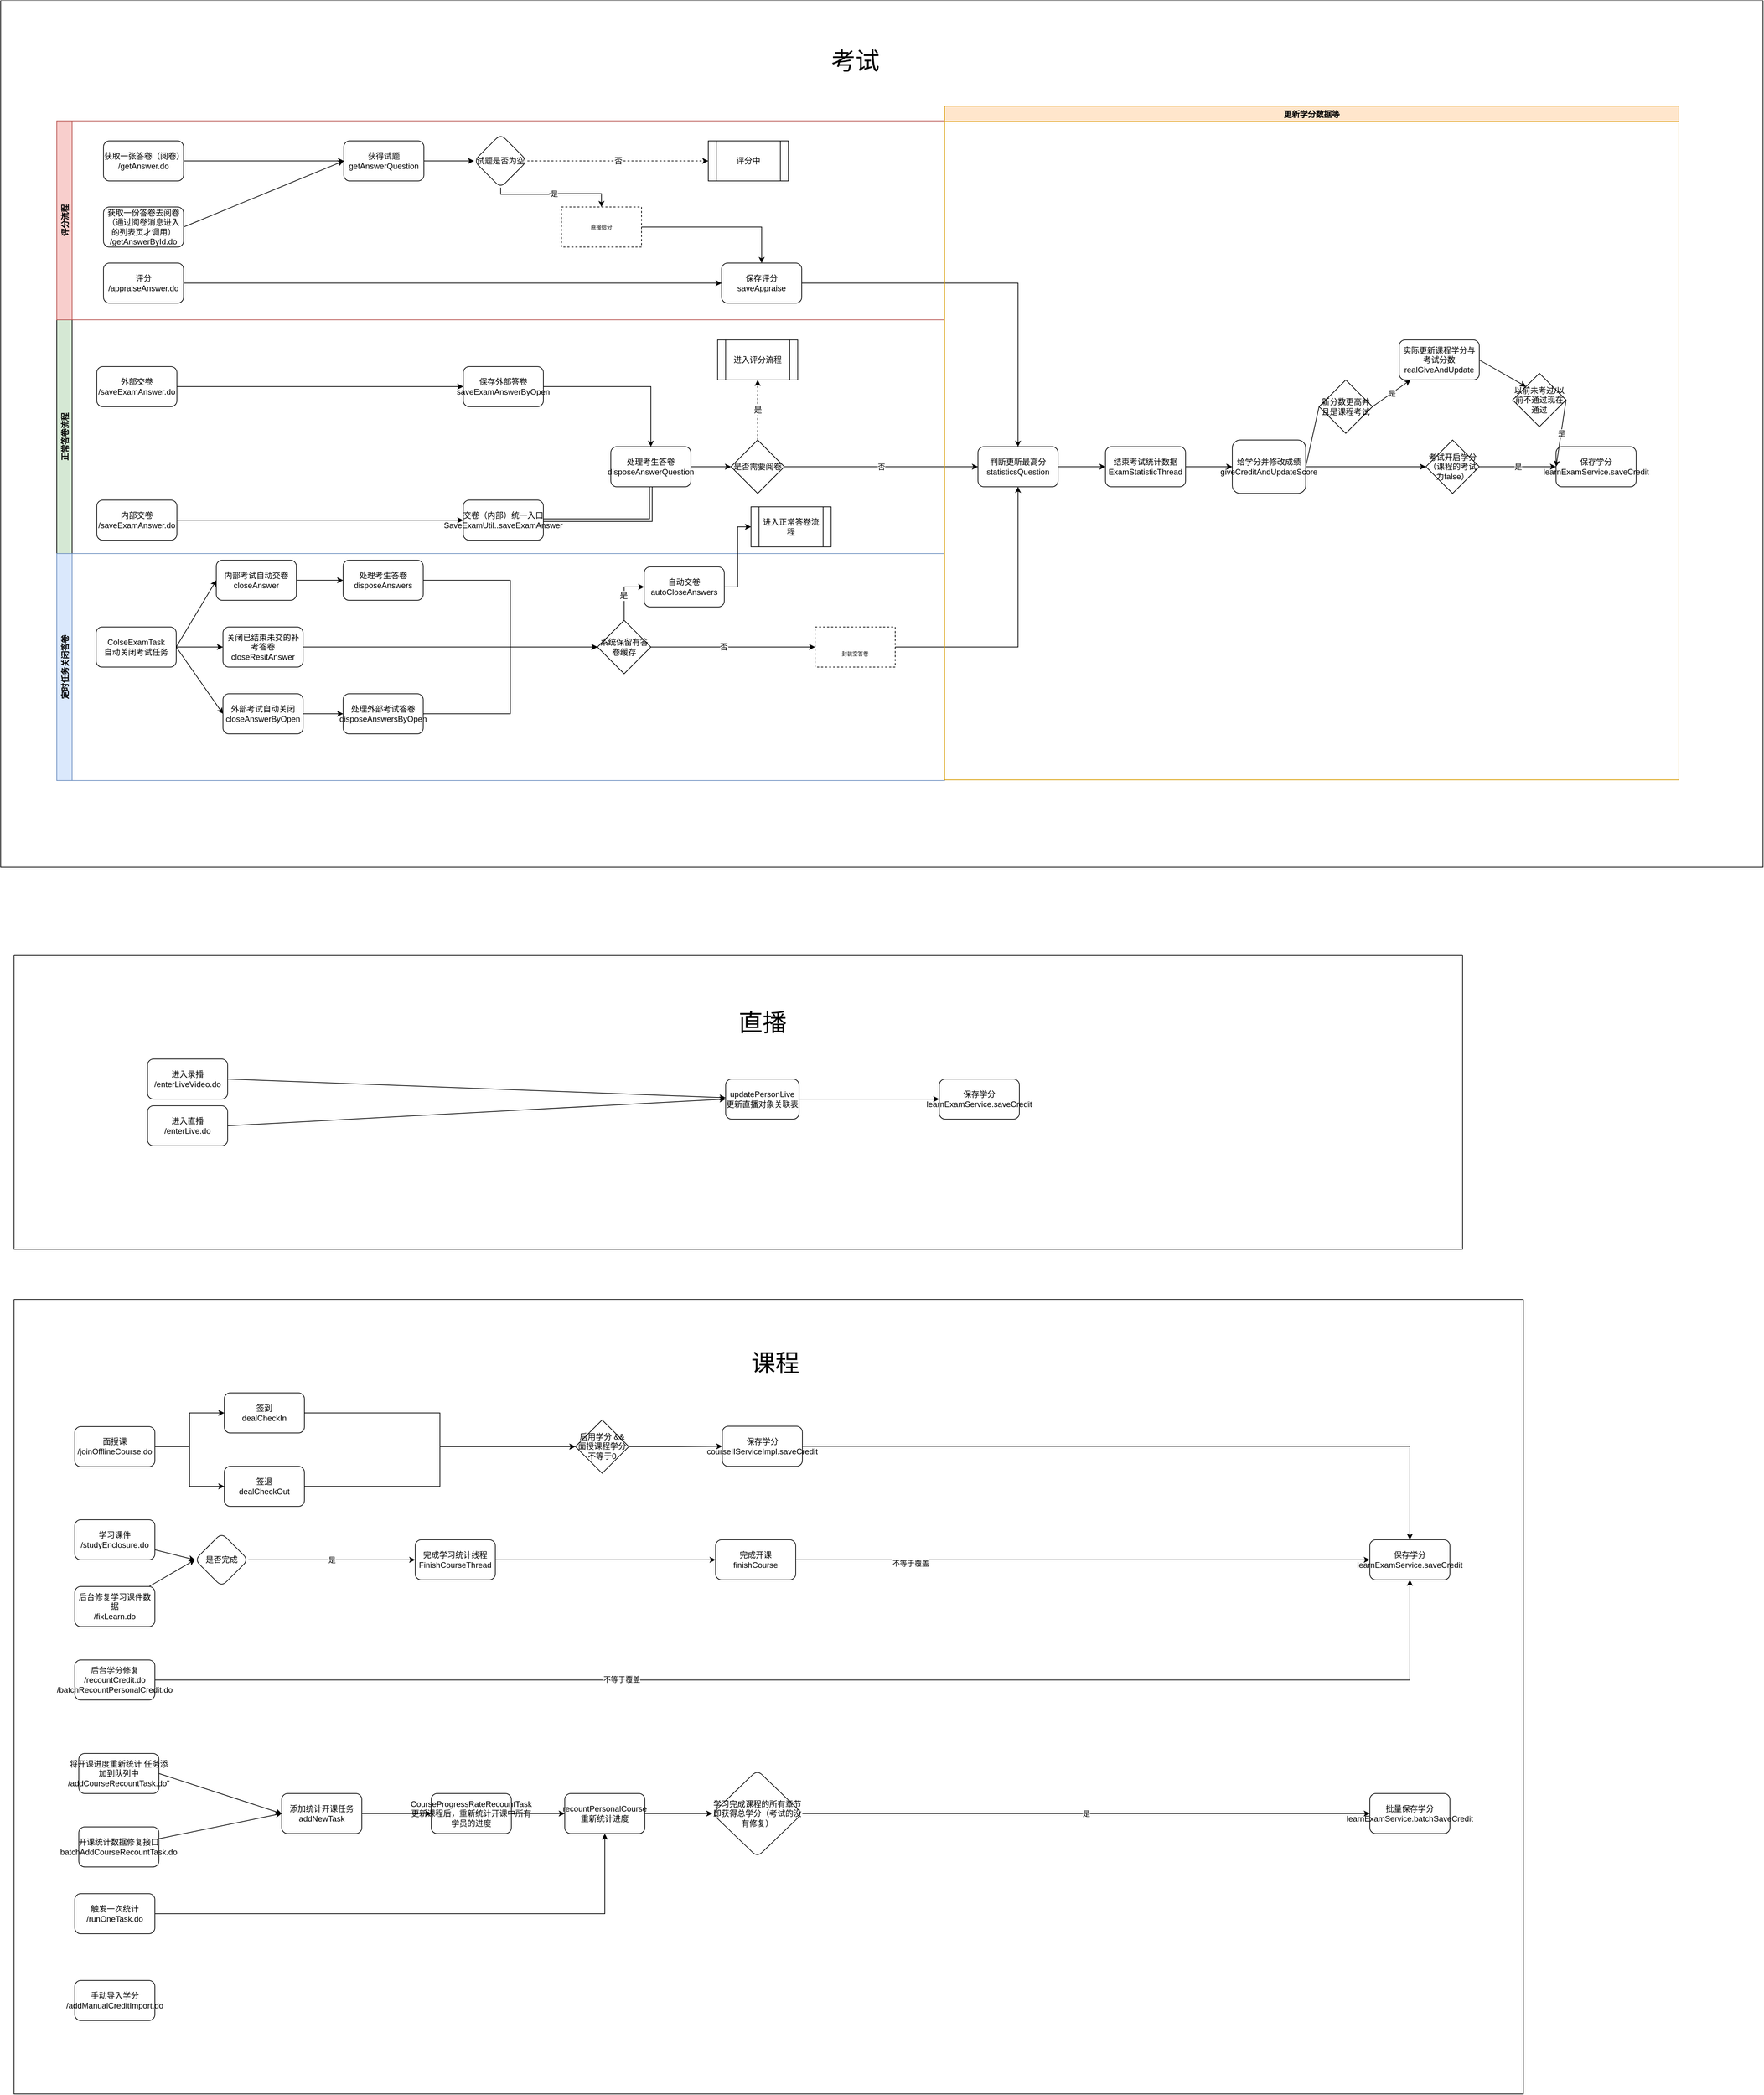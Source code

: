 <mxfile version="20.4.1" type="github">
  <diagram id="C5RBs43oDa-KdzZeNtuy" name="Page-1">
    <mxGraphModel dx="3793" dy="3901" grid="1" gridSize="10" guides="1" tooltips="1" connect="1" arrows="1" fold="1" page="1" pageScale="1" pageWidth="827" pageHeight="1169" math="0" shadow="0">
      <root>
        <mxCell id="WIyWlLk6GJQsqaUBKTNV-0" />
        <mxCell id="WIyWlLk6GJQsqaUBKTNV-1" parent="WIyWlLk6GJQsqaUBKTNV-0" />
        <mxCell id="8mMa-AUoAhSqoS-cGCmm-24" value="" style="swimlane;startSize=0;swimlaneFillColor=default;" vertex="1" parent="WIyWlLk6GJQsqaUBKTNV-1">
          <mxGeometry x="-120" y="-1360" width="2640" height="1298" as="geometry" />
        </mxCell>
        <mxCell id="8mMa-AUoAhSqoS-cGCmm-88" value="正常答卷流程" style="swimlane;horizontal=0;fontSize=12;fillColor=#D5E8D4;" vertex="1" parent="8mMa-AUoAhSqoS-cGCmm-24">
          <mxGeometry x="84" y="478" width="1330" height="350" as="geometry" />
        </mxCell>
        <mxCell id="8mMa-AUoAhSqoS-cGCmm-90" value="内部交卷&lt;br&gt;/saveExamAnswer.do" style="rounded=1;whiteSpace=wrap;html=1;" vertex="1" parent="8mMa-AUoAhSqoS-cGCmm-88">
          <mxGeometry x="60" y="270" width="120" height="60" as="geometry" />
        </mxCell>
        <mxCell id="8mMa-AUoAhSqoS-cGCmm-107" style="edgeStyle=orthogonalEdgeStyle;rounded=0;orthogonalLoop=1;jettySize=auto;html=1;entryX=0.5;entryY=1;entryDx=0;entryDy=0;fontSize=12;shape=link;" edge="1" parent="8mMa-AUoAhSqoS-cGCmm-88" source="8mMa-AUoAhSqoS-cGCmm-91" target="8mMa-AUoAhSqoS-cGCmm-93">
          <mxGeometry relative="1" as="geometry" />
        </mxCell>
        <mxCell id="8mMa-AUoAhSqoS-cGCmm-91" value="交卷（内部）统一入口&lt;br&gt;SaveExamUtil..saveExamAnswer" style="whiteSpace=wrap;html=1;rounded=1;" vertex="1" parent="8mMa-AUoAhSqoS-cGCmm-88">
          <mxGeometry x="609" y="270" width="120" height="60" as="geometry" />
        </mxCell>
        <mxCell id="8mMa-AUoAhSqoS-cGCmm-92" value="" style="edgeStyle=none;rounded=0;orthogonalLoop=1;jettySize=auto;html=1;" edge="1" parent="8mMa-AUoAhSqoS-cGCmm-88" source="8mMa-AUoAhSqoS-cGCmm-90" target="8mMa-AUoAhSqoS-cGCmm-91">
          <mxGeometry relative="1" as="geometry" />
        </mxCell>
        <mxCell id="8mMa-AUoAhSqoS-cGCmm-93" value="处理考生答卷&lt;br&gt;disposeAnswerQuestion" style="whiteSpace=wrap;html=1;rounded=1;" vertex="1" parent="8mMa-AUoAhSqoS-cGCmm-88">
          <mxGeometry x="830" y="190" width="120" height="60" as="geometry" />
        </mxCell>
        <mxCell id="8mMa-AUoAhSqoS-cGCmm-97" value="是否需要阅卷" style="rhombus;whiteSpace=wrap;html=1;" vertex="1" parent="8mMa-AUoAhSqoS-cGCmm-88">
          <mxGeometry x="1010" y="180" width="80" height="80" as="geometry" />
        </mxCell>
        <mxCell id="8mMa-AUoAhSqoS-cGCmm-98" style="edgeStyle=none;rounded=0;orthogonalLoop=1;jettySize=auto;html=1;exitX=1;exitY=0.5;exitDx=0;exitDy=0;entryX=0;entryY=0.5;entryDx=0;entryDy=0;" edge="1" parent="8mMa-AUoAhSqoS-cGCmm-88" source="8mMa-AUoAhSqoS-cGCmm-93" target="8mMa-AUoAhSqoS-cGCmm-97">
          <mxGeometry relative="1" as="geometry" />
        </mxCell>
        <mxCell id="8mMa-AUoAhSqoS-cGCmm-99" style="edgeStyle=orthogonalEdgeStyle;rounded=0;orthogonalLoop=1;jettySize=auto;html=1;exitX=1;exitY=0.5;exitDx=0;exitDy=0;entryX=0.5;entryY=0;entryDx=0;entryDy=0;fontSize=36;" edge="1" parent="8mMa-AUoAhSqoS-cGCmm-88" source="8mMa-AUoAhSqoS-cGCmm-100" target="8mMa-AUoAhSqoS-cGCmm-93">
          <mxGeometry relative="1" as="geometry" />
        </mxCell>
        <mxCell id="8mMa-AUoAhSqoS-cGCmm-100" value="保存外部答卷&lt;br&gt;saveExamAnswerByOpen" style="whiteSpace=wrap;html=1;rounded=1;" vertex="1" parent="8mMa-AUoAhSqoS-cGCmm-88">
          <mxGeometry x="609" y="70" width="120" height="60" as="geometry" />
        </mxCell>
        <mxCell id="8mMa-AUoAhSqoS-cGCmm-101" style="edgeStyle=orthogonalEdgeStyle;rounded=0;orthogonalLoop=1;jettySize=auto;html=1;exitX=1;exitY=0.5;exitDx=0;exitDy=0;entryX=0;entryY=0.5;entryDx=0;entryDy=0;fontSize=36;" edge="1" parent="8mMa-AUoAhSqoS-cGCmm-88" source="8mMa-AUoAhSqoS-cGCmm-102" target="8mMa-AUoAhSqoS-cGCmm-100">
          <mxGeometry relative="1" as="geometry" />
        </mxCell>
        <mxCell id="8mMa-AUoAhSqoS-cGCmm-102" value="外部交卷&lt;br&gt;/saveExamAnswer.do" style="rounded=1;whiteSpace=wrap;html=1;" vertex="1" parent="8mMa-AUoAhSqoS-cGCmm-88">
          <mxGeometry x="60" y="70" width="120" height="60" as="geometry" />
        </mxCell>
        <mxCell id="8mMa-AUoAhSqoS-cGCmm-106" value="进入评分流程" style="shape=process;whiteSpace=wrap;html=1;backgroundOutline=1;" vertex="1" parent="8mMa-AUoAhSqoS-cGCmm-88">
          <mxGeometry x="990" y="30" width="120" height="60" as="geometry" />
        </mxCell>
        <mxCell id="8mMa-AUoAhSqoS-cGCmm-96" value="是" style="edgeStyle=orthogonalEdgeStyle;rounded=0;orthogonalLoop=1;jettySize=auto;html=1;fontSize=12;dashed=1;" edge="1" parent="8mMa-AUoAhSqoS-cGCmm-88" source="8mMa-AUoAhSqoS-cGCmm-97" target="8mMa-AUoAhSqoS-cGCmm-106">
          <mxGeometry relative="1" as="geometry" />
        </mxCell>
        <mxCell id="8mMa-AUoAhSqoS-cGCmm-157" value="进入正常答卷流程" style="shape=process;whiteSpace=wrap;html=1;backgroundOutline=1;fontSize=12;" vertex="1" parent="8mMa-AUoAhSqoS-cGCmm-88">
          <mxGeometry x="1040" y="280" width="120" height="60" as="geometry" />
        </mxCell>
        <mxCell id="8mMa-AUoAhSqoS-cGCmm-89" value="判断更新最高分&lt;br&gt;statisticsQuestion" style="whiteSpace=wrap;html=1;rounded=1;" vertex="1" parent="8mMa-AUoAhSqoS-cGCmm-24">
          <mxGeometry x="1464" y="668" width="120" height="60" as="geometry" />
        </mxCell>
        <mxCell id="8mMa-AUoAhSqoS-cGCmm-95" value="否" style="rounded=0;orthogonalLoop=1;jettySize=auto;html=1;entryX=0;entryY=0.5;entryDx=0;entryDy=0;exitX=1;exitY=0.5;exitDx=0;exitDy=0;" edge="1" parent="8mMa-AUoAhSqoS-cGCmm-24" source="8mMa-AUoAhSqoS-cGCmm-97" target="8mMa-AUoAhSqoS-cGCmm-89">
          <mxGeometry relative="1" as="geometry">
            <mxPoint x="1224" y="1914" as="sourcePoint" />
          </mxGeometry>
        </mxCell>
        <mxCell id="8mMa-AUoAhSqoS-cGCmm-109" value="评分流程" style="swimlane;horizontal=0;fontSize=12;fillColor=#f8cecc;strokeColor=#b85450;" vertex="1" parent="8mMa-AUoAhSqoS-cGCmm-24">
          <mxGeometry x="84" y="180" width="1330" height="298" as="geometry" />
        </mxCell>
        <mxCell id="8mMa-AUoAhSqoS-cGCmm-118" value="获得试题getAnswerQuestion" style="rounded=1;whiteSpace=wrap;html=1;" vertex="1" parent="8mMa-AUoAhSqoS-cGCmm-109">
          <mxGeometry x="430" y="30" width="120" height="60" as="geometry" />
        </mxCell>
        <mxCell id="8mMa-AUoAhSqoS-cGCmm-121" value="试题是否为空" style="rhombus;whiteSpace=wrap;html=1;rounded=1;" vertex="1" parent="8mMa-AUoAhSqoS-cGCmm-109">
          <mxGeometry x="625" y="20" width="80" height="80" as="geometry" />
        </mxCell>
        <mxCell id="8mMa-AUoAhSqoS-cGCmm-122" value="" style="edgeStyle=none;rounded=0;orthogonalLoop=1;jettySize=auto;html=1;" edge="1" parent="8mMa-AUoAhSqoS-cGCmm-109" source="8mMa-AUoAhSqoS-cGCmm-118" target="8mMa-AUoAhSqoS-cGCmm-121">
          <mxGeometry relative="1" as="geometry" />
        </mxCell>
        <mxCell id="8mMa-AUoAhSqoS-cGCmm-126" value="评分&lt;br&gt;/appraiseAnswer.do" style="rounded=1;whiteSpace=wrap;html=1;" vertex="1" parent="8mMa-AUoAhSqoS-cGCmm-109">
          <mxGeometry x="70" y="213" width="120" height="60" as="geometry" />
        </mxCell>
        <mxCell id="8mMa-AUoAhSqoS-cGCmm-117" value="获取一份答卷去阅卷（通过阅卷消息进入的列表页才调用）&#xa;/getAnswerById.do" style="whiteSpace=wrap;html=1;rounded=1;glass=0;strokeWidth=1;shadow=0;" vertex="1" parent="8mMa-AUoAhSqoS-cGCmm-109">
          <mxGeometry x="70" y="129" width="120" height="60" as="geometry" />
        </mxCell>
        <mxCell id="8mMa-AUoAhSqoS-cGCmm-120" style="edgeStyle=none;rounded=0;orthogonalLoop=1;jettySize=auto;html=1;exitX=1;exitY=0.5;exitDx=0;exitDy=0;entryX=0;entryY=0.5;entryDx=0;entryDy=0;" edge="1" parent="8mMa-AUoAhSqoS-cGCmm-109" source="8mMa-AUoAhSqoS-cGCmm-117" target="8mMa-AUoAhSqoS-cGCmm-118">
          <mxGeometry relative="1" as="geometry">
            <mxPoint x="676" y="1219" as="targetPoint" />
          </mxGeometry>
        </mxCell>
        <mxCell id="8mMa-AUoAhSqoS-cGCmm-116" value="&lt;div&gt;获取一张答卷（阅卷）&lt;/div&gt;&lt;div&gt;/getAnswer.do&lt;/div&gt;" style="whiteSpace=wrap;html=1;rounded=1;glass=0;strokeWidth=1;shadow=0;" vertex="1" parent="8mMa-AUoAhSqoS-cGCmm-109">
          <mxGeometry x="70" y="30" width="120" height="60" as="geometry" />
        </mxCell>
        <mxCell id="8mMa-AUoAhSqoS-cGCmm-119" style="edgeStyle=none;rounded=0;orthogonalLoop=1;jettySize=auto;html=1;entryX=0;entryY=0.5;entryDx=0;entryDy=0;" edge="1" parent="8mMa-AUoAhSqoS-cGCmm-109" source="8mMa-AUoAhSqoS-cGCmm-116" target="8mMa-AUoAhSqoS-cGCmm-118">
          <mxGeometry relative="1" as="geometry" />
        </mxCell>
        <mxCell id="8mMa-AUoAhSqoS-cGCmm-129" value="评分中" style="shape=process;whiteSpace=wrap;html=1;backgroundOutline=1;fontSize=12;" vertex="1" parent="8mMa-AUoAhSqoS-cGCmm-109">
          <mxGeometry x="976" y="30" width="120" height="60" as="geometry" />
        </mxCell>
        <mxCell id="8mMa-AUoAhSqoS-cGCmm-128" value="否" style="edgeStyle=orthogonalEdgeStyle;rounded=0;orthogonalLoop=1;jettySize=auto;html=1;exitX=1;exitY=0.5;exitDx=0;exitDy=0;fontSize=12;dashed=1;" edge="1" parent="8mMa-AUoAhSqoS-cGCmm-109" source="8mMa-AUoAhSqoS-cGCmm-121" target="8mMa-AUoAhSqoS-cGCmm-129">
          <mxGeometry relative="1" as="geometry">
            <mxPoint x="600" y="149" as="targetPoint" />
          </mxGeometry>
        </mxCell>
        <mxCell id="8mMa-AUoAhSqoS-cGCmm-123" value="保存评分saveAppraise" style="whiteSpace=wrap;html=1;rounded=1;" vertex="1" parent="8mMa-AUoAhSqoS-cGCmm-109">
          <mxGeometry x="996" y="213" width="120" height="60" as="geometry" />
        </mxCell>
        <mxCell id="8mMa-AUoAhSqoS-cGCmm-124" value="是" style="edgeStyle=orthogonalEdgeStyle;rounded=0;orthogonalLoop=1;jettySize=auto;html=1;exitX=0.5;exitY=1;exitDx=0;exitDy=0;entryX=0.5;entryY=0;entryDx=0;entryDy=0;" edge="1" parent="8mMa-AUoAhSqoS-cGCmm-109" source="8mMa-AUoAhSqoS-cGCmm-121" target="8mMa-AUoAhSqoS-cGCmm-187">
          <mxGeometry relative="1" as="geometry">
            <Array as="points">
              <mxPoint x="665" y="110" />
              <mxPoint x="738" y="110" />
              <mxPoint x="830" y="109" />
            </Array>
          </mxGeometry>
        </mxCell>
        <mxCell id="8mMa-AUoAhSqoS-cGCmm-125" style="edgeStyle=none;rounded=0;orthogonalLoop=1;jettySize=auto;html=1;exitX=1;exitY=0.5;exitDx=0;exitDy=0;entryX=0;entryY=0.5;entryDx=0;entryDy=0;" edge="1" parent="8mMa-AUoAhSqoS-cGCmm-109" source="8mMa-AUoAhSqoS-cGCmm-126" target="8mMa-AUoAhSqoS-cGCmm-123">
          <mxGeometry relative="1" as="geometry" />
        </mxCell>
        <mxCell id="8mMa-AUoAhSqoS-cGCmm-191" style="edgeStyle=orthogonalEdgeStyle;rounded=0;orthogonalLoop=1;jettySize=auto;html=1;exitX=1;exitY=0.5;exitDx=0;exitDy=0;entryX=0.5;entryY=0;entryDx=0;entryDy=0;fontSize=8;" edge="1" parent="8mMa-AUoAhSqoS-cGCmm-109" source="8mMa-AUoAhSqoS-cGCmm-187" target="8mMa-AUoAhSqoS-cGCmm-123">
          <mxGeometry relative="1" as="geometry" />
        </mxCell>
        <mxCell id="8mMa-AUoAhSqoS-cGCmm-187" value="直接给分" style="rounded=0;whiteSpace=wrap;html=1;fontSize=8;dashed=1;" vertex="1" parent="8mMa-AUoAhSqoS-cGCmm-109">
          <mxGeometry x="756" y="129" width="120" height="60" as="geometry" />
        </mxCell>
        <mxCell id="8mMa-AUoAhSqoS-cGCmm-131" style="edgeStyle=orthogonalEdgeStyle;rounded=0;orthogonalLoop=1;jettySize=auto;html=1;exitX=1;exitY=0.5;exitDx=0;exitDy=0;entryX=0.5;entryY=0;entryDx=0;entryDy=0;fontSize=12;" edge="1" parent="8mMa-AUoAhSqoS-cGCmm-24" source="8mMa-AUoAhSqoS-cGCmm-123" target="8mMa-AUoAhSqoS-cGCmm-89">
          <mxGeometry relative="1" as="geometry" />
        </mxCell>
        <mxCell id="8mMa-AUoAhSqoS-cGCmm-132" value="定时任务关闭答卷" style="swimlane;horizontal=0;fontSize=12;fillColor=#dae8fc;strokeColor=#6c8ebf;" vertex="1" parent="8mMa-AUoAhSqoS-cGCmm-24">
          <mxGeometry x="84" y="828" width="1330" height="340" as="geometry" />
        </mxCell>
        <mxCell id="8mMa-AUoAhSqoS-cGCmm-133" value="关闭已结束未交的补考答卷&lt;br&gt;closeResitAnswer" style="rounded=1;whiteSpace=wrap;html=1;" vertex="1" parent="8mMa-AUoAhSqoS-cGCmm-132">
          <mxGeometry x="249" y="110" width="120" height="60" as="geometry" />
        </mxCell>
        <mxCell id="8mMa-AUoAhSqoS-cGCmm-134" style="edgeStyle=none;rounded=0;orthogonalLoop=1;jettySize=auto;html=1;exitX=1;exitY=0.5;exitDx=0;exitDy=0;" edge="1" parent="8mMa-AUoAhSqoS-cGCmm-132" source="8mMa-AUoAhSqoS-cGCmm-135" target="8mMa-AUoAhSqoS-cGCmm-133">
          <mxGeometry relative="1" as="geometry" />
        </mxCell>
        <mxCell id="8mMa-AUoAhSqoS-cGCmm-135" value="ColseExamTask&lt;br&gt;自动关闭考试任务" style="rounded=1;whiteSpace=wrap;html=1;" vertex="1" parent="8mMa-AUoAhSqoS-cGCmm-132">
          <mxGeometry x="59" y="110" width="120" height="60" as="geometry" />
        </mxCell>
        <mxCell id="8mMa-AUoAhSqoS-cGCmm-136" value="内部考试自动交卷&lt;br&gt;closeAnswer" style="rounded=1;whiteSpace=wrap;html=1;" vertex="1" parent="8mMa-AUoAhSqoS-cGCmm-132">
          <mxGeometry x="239" y="10" width="120" height="60" as="geometry" />
        </mxCell>
        <mxCell id="8mMa-AUoAhSqoS-cGCmm-137" style="edgeStyle=none;rounded=0;orthogonalLoop=1;jettySize=auto;html=1;exitX=1;exitY=0.5;exitDx=0;exitDy=0;entryX=0;entryY=0.5;entryDx=0;entryDy=0;" edge="1" parent="8mMa-AUoAhSqoS-cGCmm-132" source="8mMa-AUoAhSqoS-cGCmm-135" target="8mMa-AUoAhSqoS-cGCmm-136">
          <mxGeometry relative="1" as="geometry" />
        </mxCell>
        <mxCell id="8mMa-AUoAhSqoS-cGCmm-138" value="处理考生答卷&lt;br&gt;disposeAnswers" style="whiteSpace=wrap;html=1;rounded=1;" vertex="1" parent="8mMa-AUoAhSqoS-cGCmm-132">
          <mxGeometry x="429" y="10" width="120" height="60" as="geometry" />
        </mxCell>
        <mxCell id="8mMa-AUoAhSqoS-cGCmm-139" value="" style="edgeStyle=orthogonalEdgeStyle;rounded=0;orthogonalLoop=1;jettySize=auto;html=1;" edge="1" parent="8mMa-AUoAhSqoS-cGCmm-132" source="8mMa-AUoAhSqoS-cGCmm-136" target="8mMa-AUoAhSqoS-cGCmm-138">
          <mxGeometry relative="1" as="geometry" />
        </mxCell>
        <mxCell id="8mMa-AUoAhSqoS-cGCmm-140" value="外部考试自动关闭&lt;br&gt;closeAnswerByOpen" style="rounded=1;whiteSpace=wrap;html=1;" vertex="1" parent="8mMa-AUoAhSqoS-cGCmm-132">
          <mxGeometry x="249" y="210" width="120" height="60" as="geometry" />
        </mxCell>
        <mxCell id="8mMa-AUoAhSqoS-cGCmm-141" style="rounded=0;orthogonalLoop=1;jettySize=auto;html=1;exitX=1;exitY=0.5;exitDx=0;exitDy=0;entryX=0;entryY=0.5;entryDx=0;entryDy=0;" edge="1" parent="8mMa-AUoAhSqoS-cGCmm-132" source="8mMa-AUoAhSqoS-cGCmm-135" target="8mMa-AUoAhSqoS-cGCmm-140">
          <mxGeometry relative="1" as="geometry" />
        </mxCell>
        <mxCell id="8mMa-AUoAhSqoS-cGCmm-142" value="处理外部考试答卷&lt;br&gt;disposeAnswersByOpen" style="whiteSpace=wrap;html=1;rounded=1;" vertex="1" parent="8mMa-AUoAhSqoS-cGCmm-132">
          <mxGeometry x="429" y="210" width="120" height="60" as="geometry" />
        </mxCell>
        <mxCell id="8mMa-AUoAhSqoS-cGCmm-143" value="" style="edgeStyle=none;rounded=0;orthogonalLoop=1;jettySize=auto;html=1;" edge="1" parent="8mMa-AUoAhSqoS-cGCmm-132" source="8mMa-AUoAhSqoS-cGCmm-140" target="8mMa-AUoAhSqoS-cGCmm-142">
          <mxGeometry relative="1" as="geometry" />
        </mxCell>
        <mxCell id="8mMa-AUoAhSqoS-cGCmm-153" style="edgeStyle=orthogonalEdgeStyle;rounded=0;orthogonalLoop=1;jettySize=auto;html=1;exitX=0.5;exitY=0;exitDx=0;exitDy=0;entryX=0;entryY=0.5;entryDx=0;entryDy=0;fontSize=12;" edge="1" parent="8mMa-AUoAhSqoS-cGCmm-132" source="8mMa-AUoAhSqoS-cGCmm-144" target="8mMa-AUoAhSqoS-cGCmm-150">
          <mxGeometry relative="1" as="geometry" />
        </mxCell>
        <mxCell id="8mMa-AUoAhSqoS-cGCmm-154" value="是" style="edgeLabel;html=1;align=center;verticalAlign=middle;resizable=0;points=[];fontSize=12;" vertex="1" connectable="0" parent="8mMa-AUoAhSqoS-cGCmm-153">
          <mxGeometry x="-0.08" y="2" relative="1" as="geometry">
            <mxPoint x="1" as="offset" />
          </mxGeometry>
        </mxCell>
        <mxCell id="8mMa-AUoAhSqoS-cGCmm-144" value="系统保留有答卷缓存" style="rhombus;whiteSpace=wrap;html=1;" vertex="1" parent="8mMa-AUoAhSqoS-cGCmm-132">
          <mxGeometry x="810" y="100" width="80" height="80" as="geometry" />
        </mxCell>
        <mxCell id="8mMa-AUoAhSqoS-cGCmm-145" style="edgeStyle=orthogonalEdgeStyle;rounded=0;orthogonalLoop=1;jettySize=auto;html=1;exitX=1;exitY=0.5;exitDx=0;exitDy=0;entryX=0;entryY=0.5;entryDx=0;entryDy=0;" edge="1" parent="8mMa-AUoAhSqoS-cGCmm-132" source="8mMa-AUoAhSqoS-cGCmm-133" target="8mMa-AUoAhSqoS-cGCmm-144">
          <mxGeometry relative="1" as="geometry" />
        </mxCell>
        <mxCell id="8mMa-AUoAhSqoS-cGCmm-146" style="edgeStyle=orthogonalEdgeStyle;rounded=0;orthogonalLoop=1;jettySize=auto;html=1;entryX=0;entryY=0.5;entryDx=0;entryDy=0;" edge="1" parent="8mMa-AUoAhSqoS-cGCmm-132" source="8mMa-AUoAhSqoS-cGCmm-138" target="8mMa-AUoAhSqoS-cGCmm-144">
          <mxGeometry relative="1" as="geometry" />
        </mxCell>
        <mxCell id="8mMa-AUoAhSqoS-cGCmm-147" style="edgeStyle=orthogonalEdgeStyle;rounded=0;orthogonalLoop=1;jettySize=auto;html=1;exitX=1;exitY=0.5;exitDx=0;exitDy=0;entryX=0;entryY=0.5;entryDx=0;entryDy=0;" edge="1" parent="8mMa-AUoAhSqoS-cGCmm-132" source="8mMa-AUoAhSqoS-cGCmm-142" target="8mMa-AUoAhSqoS-cGCmm-144">
          <mxGeometry relative="1" as="geometry" />
        </mxCell>
        <mxCell id="8mMa-AUoAhSqoS-cGCmm-150" value="自动交卷&lt;br&gt;autoCloseAnswers" style="rounded=1;whiteSpace=wrap;html=1;" vertex="1" parent="8mMa-AUoAhSqoS-cGCmm-132">
          <mxGeometry x="880" y="20" width="120" height="60" as="geometry" />
        </mxCell>
        <mxCell id="8mMa-AUoAhSqoS-cGCmm-178" value="&lt;font style=&quot;font-size: 8px;&quot;&gt;封装空答卷&lt;/font&gt;" style="rounded=0;whiteSpace=wrap;html=1;fontSize=36;dashed=1;" vertex="1" parent="8mMa-AUoAhSqoS-cGCmm-132">
          <mxGeometry x="1136" y="110" width="120" height="60" as="geometry" />
        </mxCell>
        <mxCell id="8mMa-AUoAhSqoS-cGCmm-183" style="edgeStyle=orthogonalEdgeStyle;rounded=0;orthogonalLoop=1;jettySize=auto;html=1;exitX=1;exitY=0.5;exitDx=0;exitDy=0;entryX=0;entryY=0.5;entryDx=0;entryDy=0;fontSize=12;" edge="1" parent="8mMa-AUoAhSqoS-cGCmm-132" source="8mMa-AUoAhSqoS-cGCmm-144" target="8mMa-AUoAhSqoS-cGCmm-178">
          <mxGeometry relative="1" as="geometry" />
        </mxCell>
        <mxCell id="8mMa-AUoAhSqoS-cGCmm-184" value="否" style="edgeLabel;html=1;align=center;verticalAlign=middle;resizable=0;points=[];fontSize=12;" vertex="1" connectable="0" parent="8mMa-AUoAhSqoS-cGCmm-183">
          <mxGeometry x="-0.128" relative="1" as="geometry">
            <mxPoint x="1" as="offset" />
          </mxGeometry>
        </mxCell>
        <mxCell id="8mMa-AUoAhSqoS-cGCmm-148" style="edgeStyle=orthogonalEdgeStyle;rounded=0;orthogonalLoop=1;jettySize=auto;html=1;exitX=1;exitY=0.5;exitDx=0;exitDy=0;entryX=0.5;entryY=1;entryDx=0;entryDy=0;fontSize=12;startArrow=none;" edge="1" parent="8mMa-AUoAhSqoS-cGCmm-24" source="8mMa-AUoAhSqoS-cGCmm-178" target="8mMa-AUoAhSqoS-cGCmm-89">
          <mxGeometry relative="1" as="geometry" />
        </mxCell>
        <mxCell id="8mMa-AUoAhSqoS-cGCmm-160" value="&lt;div&gt;结束考试统计数据&lt;/div&gt;&lt;div&gt;ExamStatisticThread&lt;/div&gt;" style="whiteSpace=wrap;html=1;rounded=1;" vertex="1" parent="8mMa-AUoAhSqoS-cGCmm-24">
          <mxGeometry x="1655" y="668" width="120" height="60" as="geometry" />
        </mxCell>
        <mxCell id="8mMa-AUoAhSqoS-cGCmm-162" value="给学分并修改成绩&lt;br&gt;giveCreditAndUpdateScore" style="rounded=1;whiteSpace=wrap;html=1;" vertex="1" parent="8mMa-AUoAhSqoS-cGCmm-24">
          <mxGeometry x="1845" y="658" width="110" height="80" as="geometry" />
        </mxCell>
        <mxCell id="8mMa-AUoAhSqoS-cGCmm-163" value="" style="edgeStyle=none;rounded=0;orthogonalLoop=1;jettySize=auto;html=1;" edge="1" parent="8mMa-AUoAhSqoS-cGCmm-24" source="8mMa-AUoAhSqoS-cGCmm-160" target="8mMa-AUoAhSqoS-cGCmm-162">
          <mxGeometry relative="1" as="geometry" />
        </mxCell>
        <mxCell id="8mMa-AUoAhSqoS-cGCmm-164" value="实际更新课程学分与考试分数&lt;br&gt;realGiveAndUpdate" style="rounded=1;whiteSpace=wrap;html=1;" vertex="1" parent="8mMa-AUoAhSqoS-cGCmm-24">
          <mxGeometry x="2095" y="508" width="120" height="60" as="geometry" />
        </mxCell>
        <mxCell id="8mMa-AUoAhSqoS-cGCmm-165" value="是" style="edgeStyle=none;rounded=0;orthogonalLoop=1;jettySize=auto;html=1;exitX=1;exitY=0.5;exitDx=0;exitDy=0;" edge="1" parent="8mMa-AUoAhSqoS-cGCmm-24" source="8mMa-AUoAhSqoS-cGCmm-166" target="8mMa-AUoAhSqoS-cGCmm-164">
          <mxGeometry relative="1" as="geometry" />
        </mxCell>
        <mxCell id="8mMa-AUoAhSqoS-cGCmm-166" value="新分数更高并且是课程考试" style="rhombus;whiteSpace=wrap;html=1;" vertex="1" parent="8mMa-AUoAhSqoS-cGCmm-24">
          <mxGeometry x="1975" y="568" width="80" height="80" as="geometry" />
        </mxCell>
        <mxCell id="8mMa-AUoAhSqoS-cGCmm-167" value="" style="edgeStyle=none;rounded=0;orthogonalLoop=1;jettySize=auto;html=1;exitX=1;exitY=0.5;exitDx=0;exitDy=0;entryX=0;entryY=0.5;entryDx=0;entryDy=0;endArrow=none;" edge="1" parent="8mMa-AUoAhSqoS-cGCmm-24" source="8mMa-AUoAhSqoS-cGCmm-162" target="8mMa-AUoAhSqoS-cGCmm-166">
          <mxGeometry relative="1" as="geometry">
            <mxPoint x="2055" y="1874" as="sourcePoint" />
            <mxPoint x="2220" y="2044" as="targetPoint" />
          </mxGeometry>
        </mxCell>
        <mxCell id="8mMa-AUoAhSqoS-cGCmm-169" value="考试开启学分（课程的考试为false）" style="rhombus;whiteSpace=wrap;html=1;" vertex="1" parent="8mMa-AUoAhSqoS-cGCmm-24">
          <mxGeometry x="2135" y="658" width="80" height="80" as="geometry" />
        </mxCell>
        <mxCell id="8mMa-AUoAhSqoS-cGCmm-175" style="edgeStyle=orthogonalEdgeStyle;rounded=0;orthogonalLoop=1;jettySize=auto;html=1;exitX=1;exitY=0.5;exitDx=0;exitDy=0;fontSize=12;" edge="1" parent="8mMa-AUoAhSqoS-cGCmm-24" source="8mMa-AUoAhSqoS-cGCmm-89" target="8mMa-AUoAhSqoS-cGCmm-160">
          <mxGeometry relative="1" as="geometry" />
        </mxCell>
        <mxCell id="8mMa-AUoAhSqoS-cGCmm-170" value="" style="edgeStyle=none;rounded=0;orthogonalLoop=1;jettySize=auto;html=1;entryX=0;entryY=0.5;entryDx=0;entryDy=0;" edge="1" parent="8mMa-AUoAhSqoS-cGCmm-24" source="8mMa-AUoAhSqoS-cGCmm-162" target="8mMa-AUoAhSqoS-cGCmm-169">
          <mxGeometry relative="1" as="geometry" />
        </mxCell>
        <mxCell id="8mMa-AUoAhSqoS-cGCmm-172" value="以前未考过/以前不通过现在通过" style="rhombus;whiteSpace=wrap;html=1;" vertex="1" parent="8mMa-AUoAhSqoS-cGCmm-24">
          <mxGeometry x="2265" y="558" width="80" height="80" as="geometry" />
        </mxCell>
        <mxCell id="8mMa-AUoAhSqoS-cGCmm-173" style="edgeStyle=none;rounded=0;orthogonalLoop=1;jettySize=auto;html=1;exitX=1;exitY=0.5;exitDx=0;exitDy=0;entryX=0;entryY=0;entryDx=0;entryDy=0;" edge="1" parent="8mMa-AUoAhSqoS-cGCmm-24" source="8mMa-AUoAhSqoS-cGCmm-164" target="8mMa-AUoAhSqoS-cGCmm-172">
          <mxGeometry relative="1" as="geometry" />
        </mxCell>
        <mxCell id="8mMa-AUoAhSqoS-cGCmm-174" value="&lt;div&gt;保存学分&lt;/div&gt;&lt;div&gt;learnExamService.saveCredit&lt;/div&gt;" style="whiteSpace=wrap;html=1;rounded=1;" vertex="1" parent="8mMa-AUoAhSqoS-cGCmm-24">
          <mxGeometry x="2330" y="668" width="120" height="60" as="geometry" />
        </mxCell>
        <mxCell id="8mMa-AUoAhSqoS-cGCmm-168" value="是" style="edgeStyle=orthogonalEdgeStyle;rounded=0;orthogonalLoop=1;jettySize=auto;html=1;entryX=0;entryY=0.5;entryDx=0;entryDy=0;" edge="1" parent="8mMa-AUoAhSqoS-cGCmm-24" source="8mMa-AUoAhSqoS-cGCmm-169" target="8mMa-AUoAhSqoS-cGCmm-174">
          <mxGeometry relative="1" as="geometry" />
        </mxCell>
        <mxCell id="8mMa-AUoAhSqoS-cGCmm-176" value="更新学分数据等" style="swimlane;fontSize=12;fillColor=#ffe6cc;strokeColor=#d79b00;" vertex="1" parent="8mMa-AUoAhSqoS-cGCmm-24">
          <mxGeometry x="1414" y="158" width="1100" height="1009" as="geometry" />
        </mxCell>
        <mxCell id="8mMa-AUoAhSqoS-cGCmm-171" value="是" style="edgeStyle=none;rounded=0;orthogonalLoop=1;jettySize=auto;html=1;exitX=1;exitY=0.5;exitDx=0;exitDy=0;entryX=0;entryY=0.5;entryDx=0;entryDy=0;" edge="1" parent="8mMa-AUoAhSqoS-cGCmm-24" source="8mMa-AUoAhSqoS-cGCmm-172" target="8mMa-AUoAhSqoS-cGCmm-174">
          <mxGeometry relative="1" as="geometry" />
        </mxCell>
        <mxCell id="8mMa-AUoAhSqoS-cGCmm-159" style="edgeStyle=orthogonalEdgeStyle;rounded=0;orthogonalLoop=1;jettySize=auto;html=1;exitX=1;exitY=0.5;exitDx=0;exitDy=0;entryX=0;entryY=0.5;entryDx=0;entryDy=0;fontSize=12;" edge="1" parent="8mMa-AUoAhSqoS-cGCmm-24" source="8mMa-AUoAhSqoS-cGCmm-150" target="8mMa-AUoAhSqoS-cGCmm-157">
          <mxGeometry relative="1" as="geometry" />
        </mxCell>
        <mxCell id="8mMa-AUoAhSqoS-cGCmm-177" value="&lt;font style=&quot;font-size: 36px;&quot;&gt;考试&lt;/font&gt;" style="text;html=1;align=center;verticalAlign=middle;resizable=0;points=[];autosize=1;strokeColor=none;fillColor=none;fontSize=12;" vertex="1" parent="8mMa-AUoAhSqoS-cGCmm-24">
          <mxGeometry x="1230" y="60" width="100" height="60" as="geometry" />
        </mxCell>
        <mxCell id="8mMa-AUoAhSqoS-cGCmm-28" value="" style="swimlane;startSize=0;fontSize=36;" vertex="1" parent="WIyWlLk6GJQsqaUBKTNV-1">
          <mxGeometry x="-100" y="70" width="2170" height="440" as="geometry" />
        </mxCell>
        <mxCell id="YpZg7sOVD0JztThVLLUV-69" value="进入录播&lt;br&gt;/enterLiveVideo.do" style="rounded=1;whiteSpace=wrap;html=1;" parent="8mMa-AUoAhSqoS-cGCmm-28" vertex="1">
          <mxGeometry x="200" y="155" width="120" height="60" as="geometry" />
        </mxCell>
        <mxCell id="YpZg7sOVD0JztThVLLUV-71" value="进入直播&lt;br&gt;/enterLive.do" style="rounded=1;whiteSpace=wrap;html=1;" parent="8mMa-AUoAhSqoS-cGCmm-28" vertex="1">
          <mxGeometry x="200" y="225" width="120" height="60" as="geometry" />
        </mxCell>
        <mxCell id="YpZg7sOVD0JztThVLLUV-73" value="updatePersonLive&lt;br&gt;更新直播对象关联表" style="rounded=1;whiteSpace=wrap;html=1;" parent="8mMa-AUoAhSqoS-cGCmm-28" vertex="1">
          <mxGeometry x="1066" y="185" width="110" height="60" as="geometry" />
        </mxCell>
        <mxCell id="YpZg7sOVD0JztThVLLUV-72" style="edgeStyle=none;rounded=0;orthogonalLoop=1;jettySize=auto;html=1;exitX=1;exitY=0.5;exitDx=0;exitDy=0;" parent="8mMa-AUoAhSqoS-cGCmm-28" source="YpZg7sOVD0JztThVLLUV-69" target="YpZg7sOVD0JztThVLLUV-73" edge="1">
          <mxGeometry relative="1" as="geometry">
            <mxPoint x="496" y="185.471" as="targetPoint" />
          </mxGeometry>
        </mxCell>
        <mxCell id="YpZg7sOVD0JztThVLLUV-74" style="edgeStyle=none;rounded=0;orthogonalLoop=1;jettySize=auto;html=1;exitX=1;exitY=0.5;exitDx=0;exitDy=0;entryX=0;entryY=0.5;entryDx=0;entryDy=0;" parent="8mMa-AUoAhSqoS-cGCmm-28" source="YpZg7sOVD0JztThVLLUV-71" target="YpZg7sOVD0JztThVLLUV-73" edge="1">
          <mxGeometry relative="1" as="geometry" />
        </mxCell>
        <mxCell id="8mMa-AUoAhSqoS-cGCmm-29" value="&lt;div&gt;保存学分&lt;/div&gt;&lt;div&gt;learnExamService.saveCredit&lt;/div&gt;" style="whiteSpace=wrap;html=1;rounded=1;" vertex="1" parent="8mMa-AUoAhSqoS-cGCmm-28">
          <mxGeometry x="1386" y="185" width="120" height="60" as="geometry" />
        </mxCell>
        <mxCell id="8mMa-AUoAhSqoS-cGCmm-32" style="edgeStyle=orthogonalEdgeStyle;rounded=0;orthogonalLoop=1;jettySize=auto;html=1;exitX=1;exitY=0.5;exitDx=0;exitDy=0;entryX=0;entryY=0.5;entryDx=0;entryDy=0;fontSize=36;" edge="1" parent="8mMa-AUoAhSqoS-cGCmm-28" source="YpZg7sOVD0JztThVLLUV-73" target="8mMa-AUoAhSqoS-cGCmm-29">
          <mxGeometry relative="1" as="geometry" />
        </mxCell>
        <mxCell id="8mMa-AUoAhSqoS-cGCmm-40" value="直播" style="text;html=1;align=center;verticalAlign=middle;resizable=0;points=[];autosize=1;strokeColor=none;fillColor=none;fontSize=36;" vertex="1" parent="8mMa-AUoAhSqoS-cGCmm-28">
          <mxGeometry x="1071" y="70" width="100" height="60" as="geometry" />
        </mxCell>
        <mxCell id="8mMa-AUoAhSqoS-cGCmm-36" value="" style="swimlane;startSize=0;fontSize=36;" vertex="1" parent="WIyWlLk6GJQsqaUBKTNV-1">
          <mxGeometry x="-100" y="585" width="2261" height="1190" as="geometry" />
        </mxCell>
        <mxCell id="YpZg7sOVD0JztThVLLUV-32" value="完成学习统计线程FinishCourseThread" style="whiteSpace=wrap;html=1;rounded=1;glass=0;strokeWidth=1;shadow=0;" parent="8mMa-AUoAhSqoS-cGCmm-36" vertex="1">
          <mxGeometry x="601" y="360" width="120" height="60" as="geometry" />
        </mxCell>
        <mxCell id="YpZg7sOVD0JztThVLLUV-34" value="学习课件&lt;br&gt;/studyEnclosure.do" style="rounded=1;whiteSpace=wrap;html=1;" parent="8mMa-AUoAhSqoS-cGCmm-36" vertex="1">
          <mxGeometry x="91" y="330" width="120" height="60" as="geometry" />
        </mxCell>
        <mxCell id="YpZg7sOVD0JztThVLLUV-78" value="是" style="edgeStyle=orthogonalEdgeStyle;rounded=0;orthogonalLoop=1;jettySize=auto;html=1;exitX=1;exitY=0.5;exitDx=0;exitDy=0;" parent="8mMa-AUoAhSqoS-cGCmm-36" source="YpZg7sOVD0JztThVLLUV-35" target="YpZg7sOVD0JztThVLLUV-32" edge="1">
          <mxGeometry relative="1" as="geometry" />
        </mxCell>
        <mxCell id="YpZg7sOVD0JztThVLLUV-35" value="是否完成" style="rhombus;whiteSpace=wrap;html=1;rounded=1;" parent="8mMa-AUoAhSqoS-cGCmm-36" vertex="1">
          <mxGeometry x="271" y="350" width="80" height="80" as="geometry" />
        </mxCell>
        <mxCell id="YpZg7sOVD0JztThVLLUV-36" value="" style="edgeStyle=none;rounded=0;orthogonalLoop=1;jettySize=auto;html=1;entryX=0;entryY=0.5;entryDx=0;entryDy=0;" parent="8mMa-AUoAhSqoS-cGCmm-36" source="YpZg7sOVD0JztThVLLUV-34" target="YpZg7sOVD0JztThVLLUV-35" edge="1">
          <mxGeometry relative="1" as="geometry">
            <mxPoint x="271" y="360" as="targetPoint" />
          </mxGeometry>
        </mxCell>
        <mxCell id="YpZg7sOVD0JztThVLLUV-76" style="edgeStyle=orthogonalEdgeStyle;rounded=0;orthogonalLoop=1;jettySize=auto;html=1;exitX=1;exitY=0.5;exitDx=0;exitDy=0;entryX=0.5;entryY=1;entryDx=0;entryDy=0;" parent="8mMa-AUoAhSqoS-cGCmm-36" source="YpZg7sOVD0JztThVLLUV-48" target="YpZg7sOVD0JztThVLLUV-29" edge="1">
          <mxGeometry relative="1" as="geometry" />
        </mxCell>
        <mxCell id="8mMa-AUoAhSqoS-cGCmm-0" value="不等于覆盖" style="edgeLabel;html=1;align=center;verticalAlign=middle;resizable=0;points=[];" vertex="1" connectable="0" parent="YpZg7sOVD0JztThVLLUV-76">
          <mxGeometry x="-0.312" y="1" relative="1" as="geometry">
            <mxPoint as="offset" />
          </mxGeometry>
        </mxCell>
        <mxCell id="YpZg7sOVD0JztThVLLUV-48" value="后台学分修复&lt;br&gt;/recountCredit.do&lt;br&gt;/batchRecountPersonalCredit.do" style="rounded=1;whiteSpace=wrap;html=1;" parent="8mMa-AUoAhSqoS-cGCmm-36" vertex="1">
          <mxGeometry x="91" y="540" width="120" height="60" as="geometry" />
        </mxCell>
        <mxCell id="YpZg7sOVD0JztThVLLUV-93" style="edgeStyle=orthogonalEdgeStyle;rounded=0;orthogonalLoop=1;jettySize=auto;html=1;exitX=1;exitY=0.5;exitDx=0;exitDy=0;entryX=0.5;entryY=0;entryDx=0;entryDy=0;" parent="8mMa-AUoAhSqoS-cGCmm-36" source="YpZg7sOVD0JztThVLLUV-79" target="YpZg7sOVD0JztThVLLUV-29" edge="1">
          <mxGeometry relative="1" as="geometry" />
        </mxCell>
        <mxCell id="YpZg7sOVD0JztThVLLUV-79" value="保存学分&lt;br&gt;courseIIServiceImpl.saveCredit" style="rounded=1;whiteSpace=wrap;html=1;" parent="8mMa-AUoAhSqoS-cGCmm-36" vertex="1">
          <mxGeometry x="1061" y="190" width="120" height="60" as="geometry" />
        </mxCell>
        <mxCell id="YpZg7sOVD0JztThVLLUV-81" value="面授课&lt;br&gt;/joinOfflineCourse.do" style="rounded=1;whiteSpace=wrap;html=1;" parent="8mMa-AUoAhSqoS-cGCmm-36" vertex="1">
          <mxGeometry x="91" y="190.471" width="120" height="60" as="geometry" />
        </mxCell>
        <mxCell id="YpZg7sOVD0JztThVLLUV-84" value="签到&lt;br&gt;dealCheckIn" style="rounded=1;whiteSpace=wrap;html=1;" parent="8mMa-AUoAhSqoS-cGCmm-36" vertex="1">
          <mxGeometry x="315" y="140" width="120" height="60" as="geometry" />
        </mxCell>
        <mxCell id="YpZg7sOVD0JztThVLLUV-83" style="edgeStyle=orthogonalEdgeStyle;rounded=0;orthogonalLoop=1;jettySize=auto;html=1;exitX=1;exitY=0.5;exitDx=0;exitDy=0;" parent="8mMa-AUoAhSqoS-cGCmm-36" source="YpZg7sOVD0JztThVLLUV-81" target="YpZg7sOVD0JztThVLLUV-84" edge="1">
          <mxGeometry relative="1" as="geometry">
            <mxPoint x="291" y="190" as="targetPoint" />
          </mxGeometry>
        </mxCell>
        <mxCell id="YpZg7sOVD0JztThVLLUV-91" style="edgeStyle=orthogonalEdgeStyle;rounded=0;orthogonalLoop=1;jettySize=auto;html=1;exitX=1;exitY=0.5;exitDx=0;exitDy=0;startArrow=none;" parent="8mMa-AUoAhSqoS-cGCmm-36" source="YpZg7sOVD0JztThVLLUV-94" target="YpZg7sOVD0JztThVLLUV-79" edge="1">
          <mxGeometry relative="1" as="geometry" />
        </mxCell>
        <mxCell id="YpZg7sOVD0JztThVLLUV-86" value="签退&lt;br&gt;dealCheckOut" style="rounded=1;whiteSpace=wrap;html=1;" parent="8mMa-AUoAhSqoS-cGCmm-36" vertex="1">
          <mxGeometry x="315" y="250" width="120" height="60" as="geometry" />
        </mxCell>
        <mxCell id="YpZg7sOVD0JztThVLLUV-85" style="edgeStyle=orthogonalEdgeStyle;rounded=0;orthogonalLoop=1;jettySize=auto;html=1;exitX=1;exitY=0.5;exitDx=0;exitDy=0;" parent="8mMa-AUoAhSqoS-cGCmm-36" source="YpZg7sOVD0JztThVLLUV-81" target="YpZg7sOVD0JztThVLLUV-86" edge="1">
          <mxGeometry relative="1" as="geometry">
            <mxPoint x="311" y="290" as="targetPoint" />
          </mxGeometry>
        </mxCell>
        <mxCell id="YpZg7sOVD0JztThVLLUV-94" value="启用学分 &amp;amp;&amp;amp; 面授课程学分不等于0" style="rhombus;whiteSpace=wrap;html=1;" parent="8mMa-AUoAhSqoS-cGCmm-36" vertex="1">
          <mxGeometry x="841" y="180.47" width="80" height="80" as="geometry" />
        </mxCell>
        <mxCell id="YpZg7sOVD0JztThVLLUV-97" style="edgeStyle=orthogonalEdgeStyle;rounded=0;orthogonalLoop=1;jettySize=auto;html=1;exitX=1;exitY=0.25;exitDx=0;exitDy=0;entryX=0;entryY=0.5;entryDx=0;entryDy=0;" parent="8mMa-AUoAhSqoS-cGCmm-36" source="YpZg7sOVD0JztThVLLUV-84" target="YpZg7sOVD0JztThVLLUV-94" edge="1">
          <mxGeometry relative="1" as="geometry">
            <Array as="points">
              <mxPoint x="435" y="170" />
              <mxPoint x="638" y="170" />
              <mxPoint x="638" y="220" />
            </Array>
          </mxGeometry>
        </mxCell>
        <mxCell id="YpZg7sOVD0JztThVLLUV-96" style="edgeStyle=orthogonalEdgeStyle;rounded=0;orthogonalLoop=1;jettySize=auto;html=1;exitX=1;exitY=0.5;exitDx=0;exitDy=0;entryX=0;entryY=0.5;entryDx=0;entryDy=0;" parent="8mMa-AUoAhSqoS-cGCmm-36" source="YpZg7sOVD0JztThVLLUV-86" target="YpZg7sOVD0JztThVLLUV-94" edge="1">
          <mxGeometry relative="1" as="geometry" />
        </mxCell>
        <mxCell id="YpZg7sOVD0JztThVLLUV-106" style="edgeStyle=orthogonalEdgeStyle;rounded=0;orthogonalLoop=1;jettySize=auto;html=1;exitX=1;exitY=0.5;exitDx=0;exitDy=0;entryX=0;entryY=0.5;entryDx=0;entryDy=0;" parent="8mMa-AUoAhSqoS-cGCmm-36" source="YpZg7sOVD0JztThVLLUV-101" target="YpZg7sOVD0JztThVLLUV-29" edge="1">
          <mxGeometry relative="1" as="geometry" />
        </mxCell>
        <mxCell id="8mMa-AUoAhSqoS-cGCmm-1" value="不等于覆盖" style="edgeLabel;html=1;align=center;verticalAlign=middle;resizable=0;points=[];" vertex="1" connectable="0" parent="YpZg7sOVD0JztThVLLUV-106">
          <mxGeometry x="-0.6" y="-5" relative="1" as="geometry">
            <mxPoint as="offset" />
          </mxGeometry>
        </mxCell>
        <mxCell id="YpZg7sOVD0JztThVLLUV-101" value="完成开课&lt;br&gt;finishCourse" style="whiteSpace=wrap;html=1;rounded=1;glass=0;strokeWidth=1;shadow=0;" parent="8mMa-AUoAhSqoS-cGCmm-36" vertex="1">
          <mxGeometry x="1051" y="360" width="120" height="60" as="geometry" />
        </mxCell>
        <mxCell id="YpZg7sOVD0JztThVLLUV-102" value="" style="edgeStyle=orthogonalEdgeStyle;rounded=0;orthogonalLoop=1;jettySize=auto;html=1;" parent="8mMa-AUoAhSqoS-cGCmm-36" source="YpZg7sOVD0JztThVLLUV-32" target="YpZg7sOVD0JztThVLLUV-101" edge="1">
          <mxGeometry relative="1" as="geometry" />
        </mxCell>
        <mxCell id="YpZg7sOVD0JztThVLLUV-105" style="edgeStyle=none;rounded=0;orthogonalLoop=1;jettySize=auto;html=1;entryX=0;entryY=0.5;entryDx=0;entryDy=0;" parent="8mMa-AUoAhSqoS-cGCmm-36" source="YpZg7sOVD0JztThVLLUV-104" target="YpZg7sOVD0JztThVLLUV-35" edge="1">
          <mxGeometry relative="1" as="geometry" />
        </mxCell>
        <mxCell id="YpZg7sOVD0JztThVLLUV-104" value="后台修复学习课件数据&lt;br&gt;/fixLearn.do" style="rounded=1;whiteSpace=wrap;html=1;" parent="8mMa-AUoAhSqoS-cGCmm-36" vertex="1">
          <mxGeometry x="91" y="430" width="120" height="60" as="geometry" />
        </mxCell>
        <mxCell id="YpZg7sOVD0JztThVLLUV-115" value="添加统计开课任务&lt;br&gt;addNewTask" style="rounded=1;whiteSpace=wrap;html=1;" parent="8mMa-AUoAhSqoS-cGCmm-36" vertex="1">
          <mxGeometry x="401" y="740" width="120" height="60" as="geometry" />
        </mxCell>
        <mxCell id="YpZg7sOVD0JztThVLLUV-116" value="CourseProgressRateRecountTask&lt;br&gt;更新课程后，重新统计开课中所有学员的进度" style="whiteSpace=wrap;html=1;rounded=1;" parent="8mMa-AUoAhSqoS-cGCmm-36" vertex="1">
          <mxGeometry x="625" y="740" width="120" height="60" as="geometry" />
        </mxCell>
        <mxCell id="YpZg7sOVD0JztThVLLUV-117" value="" style="edgeStyle=none;rounded=0;orthogonalLoop=1;jettySize=auto;html=1;" parent="8mMa-AUoAhSqoS-cGCmm-36" source="YpZg7sOVD0JztThVLLUV-115" target="YpZg7sOVD0JztThVLLUV-116" edge="1">
          <mxGeometry relative="1" as="geometry" />
        </mxCell>
        <mxCell id="YpZg7sOVD0JztThVLLUV-118" value="recountPersonalCourse&lt;br&gt;重新统计进度" style="whiteSpace=wrap;html=1;rounded=1;" parent="8mMa-AUoAhSqoS-cGCmm-36" vertex="1">
          <mxGeometry x="825" y="740" width="120" height="60" as="geometry" />
        </mxCell>
        <mxCell id="YpZg7sOVD0JztThVLLUV-119" value="" style="edgeStyle=none;rounded=0;orthogonalLoop=1;jettySize=auto;html=1;" parent="8mMa-AUoAhSqoS-cGCmm-36" source="YpZg7sOVD0JztThVLLUV-116" target="YpZg7sOVD0JztThVLLUV-118" edge="1">
          <mxGeometry relative="1" as="geometry" />
        </mxCell>
        <mxCell id="YpZg7sOVD0JztThVLLUV-122" style="edgeStyle=orthogonalEdgeStyle;rounded=0;orthogonalLoop=1;jettySize=auto;html=1;exitX=1;exitY=0.5;exitDx=0;exitDy=0;entryX=0.5;entryY=1;entryDx=0;entryDy=0;" parent="8mMa-AUoAhSqoS-cGCmm-36" source="YpZg7sOVD0JztThVLLUV-121" target="YpZg7sOVD0JztThVLLUV-118" edge="1">
          <mxGeometry relative="1" as="geometry" />
        </mxCell>
        <mxCell id="YpZg7sOVD0JztThVLLUV-121" value="触发一次统计&lt;br&gt;/runOneTask.do" style="rounded=1;whiteSpace=wrap;html=1;" parent="8mMa-AUoAhSqoS-cGCmm-36" vertex="1">
          <mxGeometry x="91" y="890" width="120" height="60" as="geometry" />
        </mxCell>
        <mxCell id="YpZg7sOVD0JztThVLLUV-126" value="是" style="edgeStyle=orthogonalEdgeStyle;rounded=0;orthogonalLoop=1;jettySize=auto;html=1;" parent="8mMa-AUoAhSqoS-cGCmm-36" source="YpZg7sOVD0JztThVLLUV-123" target="YpZg7sOVD0JztThVLLUV-125" edge="1">
          <mxGeometry relative="1" as="geometry" />
        </mxCell>
        <mxCell id="YpZg7sOVD0JztThVLLUV-123" value="学习完成课程的所有章节即获得总学分（考试的没有修复）" style="rhombus;whiteSpace=wrap;html=1;rounded=1;" parent="8mMa-AUoAhSqoS-cGCmm-36" vertex="1">
          <mxGeometry x="1046" y="705" width="135" height="130" as="geometry" />
        </mxCell>
        <mxCell id="YpZg7sOVD0JztThVLLUV-124" value="" style="edgeStyle=orthogonalEdgeStyle;rounded=0;orthogonalLoop=1;jettySize=auto;html=1;" parent="8mMa-AUoAhSqoS-cGCmm-36" source="YpZg7sOVD0JztThVLLUV-118" target="YpZg7sOVD0JztThVLLUV-123" edge="1">
          <mxGeometry relative="1" as="geometry" />
        </mxCell>
        <mxCell id="YpZg7sOVD0JztThVLLUV-130" style="edgeStyle=none;rounded=0;orthogonalLoop=1;jettySize=auto;html=1;exitX=1;exitY=0.5;exitDx=0;exitDy=0;entryX=0;entryY=0.5;entryDx=0;entryDy=0;" parent="8mMa-AUoAhSqoS-cGCmm-36" source="YpZg7sOVD0JztThVLLUV-129" target="YpZg7sOVD0JztThVLLUV-115" edge="1">
          <mxGeometry relative="1" as="geometry" />
        </mxCell>
        <mxCell id="YpZg7sOVD0JztThVLLUV-129" value="将开课进度重新统计 任务添加到队列中&lt;br&gt;/addCourseRecountTask.do&quot;" style="rounded=1;whiteSpace=wrap;html=1;" parent="8mMa-AUoAhSqoS-cGCmm-36" vertex="1">
          <mxGeometry x="97" y="680" width="120" height="60" as="geometry" />
        </mxCell>
        <mxCell id="YpZg7sOVD0JztThVLLUV-133" style="edgeStyle=none;rounded=0;orthogonalLoop=1;jettySize=auto;html=1;entryX=0;entryY=0.5;entryDx=0;entryDy=0;" parent="8mMa-AUoAhSqoS-cGCmm-36" source="YpZg7sOVD0JztThVLLUV-132" target="YpZg7sOVD0JztThVLLUV-115" edge="1">
          <mxGeometry relative="1" as="geometry" />
        </mxCell>
        <mxCell id="YpZg7sOVD0JztThVLLUV-132" value="开课统计数据修复接口batchAddCourseRecountTask.do" style="rounded=1;whiteSpace=wrap;html=1;" parent="8mMa-AUoAhSqoS-cGCmm-36" vertex="1">
          <mxGeometry x="97" y="790" width="120" height="60" as="geometry" />
        </mxCell>
        <mxCell id="YpZg7sOVD0JztThVLLUV-159" value="手动导入学分&lt;br&gt;/addManualCreditImport.do" style="rounded=1;whiteSpace=wrap;html=1;" parent="8mMa-AUoAhSqoS-cGCmm-36" vertex="1">
          <mxGeometry x="91" y="1020" width="120" height="60" as="geometry" />
        </mxCell>
        <mxCell id="YpZg7sOVD0JztThVLLUV-29" value="&lt;div&gt;保存学分&lt;/div&gt;&lt;div&gt;learnExamService.saveCredit&lt;/div&gt;" style="whiteSpace=wrap;html=1;rounded=1;" parent="8mMa-AUoAhSqoS-cGCmm-36" vertex="1">
          <mxGeometry x="2031" y="360" width="120" height="60" as="geometry" />
        </mxCell>
        <mxCell id="YpZg7sOVD0JztThVLLUV-125" value="批量保存学分&lt;br&gt;learnExamService.batchSaveCredit" style="whiteSpace=wrap;html=1;rounded=1;" parent="8mMa-AUoAhSqoS-cGCmm-36" vertex="1">
          <mxGeometry x="2031" y="740" width="120" height="60" as="geometry" />
        </mxCell>
        <mxCell id="8mMa-AUoAhSqoS-cGCmm-37" value="课程" style="text;html=1;align=center;verticalAlign=middle;resizable=0;points=[];autosize=1;strokeColor=none;fillColor=none;fontSize=36;" vertex="1" parent="8mMa-AUoAhSqoS-cGCmm-36">
          <mxGeometry x="1090" y="65" width="100" height="60" as="geometry" />
        </mxCell>
      </root>
    </mxGraphModel>
  </diagram>
</mxfile>
